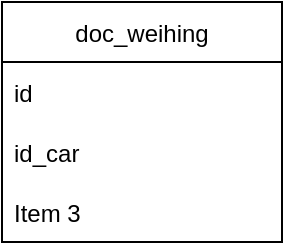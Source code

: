 <mxfile version="16.6.4" type="github"><diagram id="L4OylsJOxK8zdNqIwF-S" name="Page-1"><mxGraphModel dx="1102" dy="563" grid="1" gridSize="10" guides="1" tooltips="1" connect="1" arrows="1" fold="1" page="1" pageScale="1" pageWidth="827" pageHeight="1169" math="0" shadow="0"><root><mxCell id="0"/><mxCell id="1" parent="0"/><mxCell id="wjJvknS4oe7CDgC2zkzu-2" value="doc_weihing" style="swimlane;fontStyle=0;childLayout=stackLayout;horizontal=1;startSize=30;horizontalStack=0;resizeParent=1;resizeParentMax=0;resizeLast=0;collapsible=1;marginBottom=0;" parent="1" vertex="1"><mxGeometry x="90" y="110" width="140" height="120" as="geometry"/></mxCell><mxCell id="wjJvknS4oe7CDgC2zkzu-3" value="id" style="text;strokeColor=none;fillColor=none;align=left;verticalAlign=middle;spacingLeft=4;spacingRight=4;overflow=hidden;points=[[0,0.5],[1,0.5]];portConstraint=eastwest;rotatable=0;" parent="wjJvknS4oe7CDgC2zkzu-2" vertex="1"><mxGeometry y="30" width="140" height="30" as="geometry"/></mxCell><mxCell id="wjJvknS4oe7CDgC2zkzu-4" value="id_car" style="text;strokeColor=none;fillColor=none;align=left;verticalAlign=middle;spacingLeft=4;spacingRight=4;overflow=hidden;points=[[0,0.5],[1,0.5]];portConstraint=eastwest;rotatable=0;" parent="wjJvknS4oe7CDgC2zkzu-2" vertex="1"><mxGeometry y="60" width="140" height="30" as="geometry"/></mxCell><mxCell id="wjJvknS4oe7CDgC2zkzu-5" value="Item 3" style="text;strokeColor=none;fillColor=none;align=left;verticalAlign=middle;spacingLeft=4;spacingRight=4;overflow=hidden;points=[[0,0.5],[1,0.5]];portConstraint=eastwest;rotatable=0;" parent="wjJvknS4oe7CDgC2zkzu-2" vertex="1"><mxGeometry y="90" width="140" height="30" as="geometry"/></mxCell></root></mxGraphModel></diagram></mxfile>
